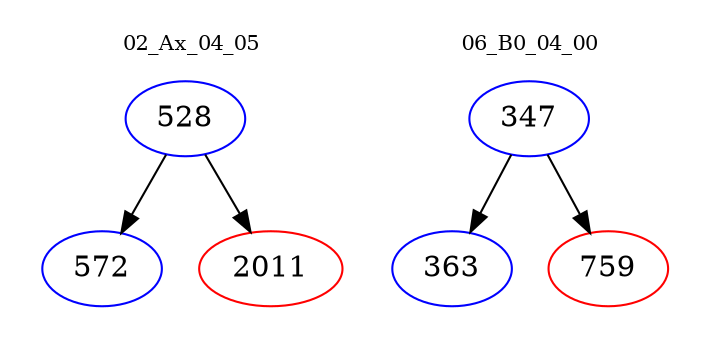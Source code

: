 digraph{
subgraph cluster_0 {
color = white
label = "02_Ax_04_05";
fontsize=10;
T0_528 [label="528", color="blue"]
T0_528 -> T0_572 [color="black"]
T0_572 [label="572", color="blue"]
T0_528 -> T0_2011 [color="black"]
T0_2011 [label="2011", color="red"]
}
subgraph cluster_1 {
color = white
label = "06_B0_04_00";
fontsize=10;
T1_347 [label="347", color="blue"]
T1_347 -> T1_363 [color="black"]
T1_363 [label="363", color="blue"]
T1_347 -> T1_759 [color="black"]
T1_759 [label="759", color="red"]
}
}
